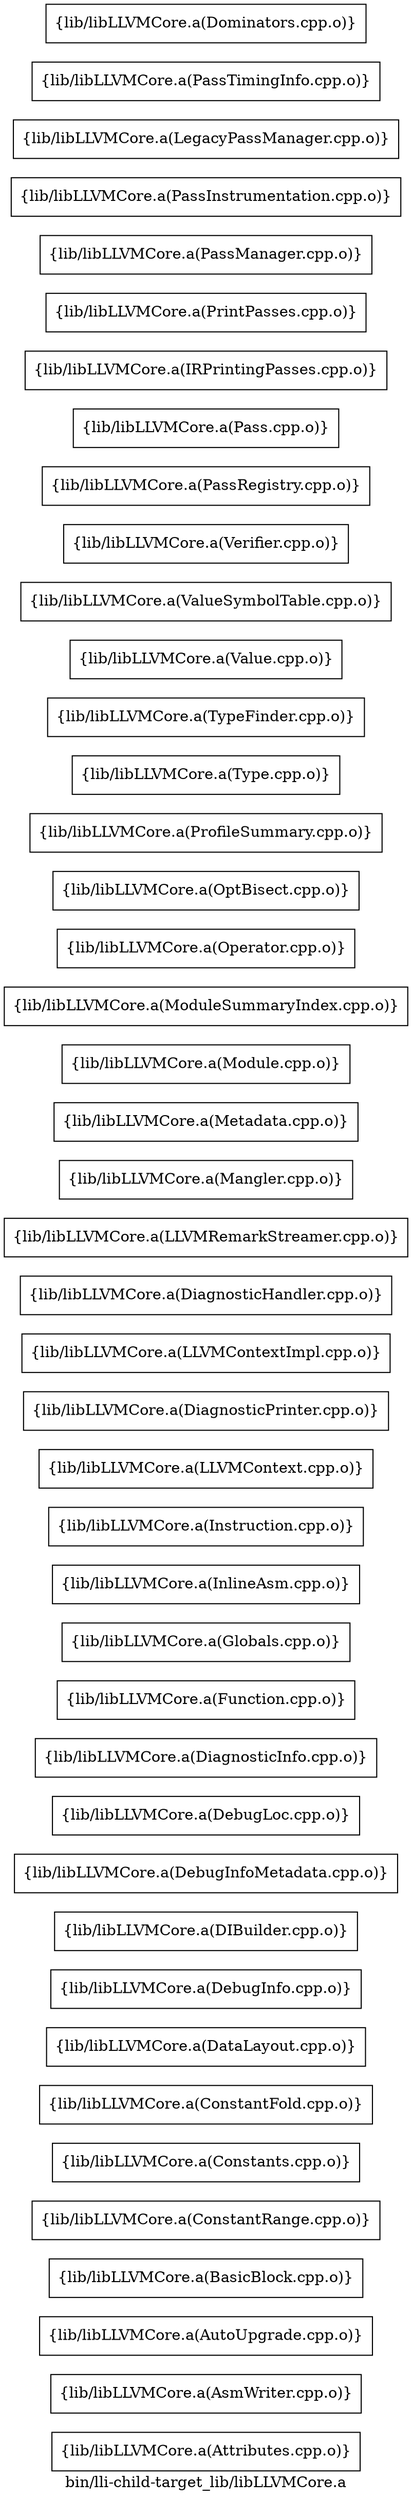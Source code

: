digraph "bin/lli-child-target_lib/libLLVMCore.a" {
	label="bin/lli-child-target_lib/libLLVMCore.a";
	rankdir=LR;

	Node0x55cba6edba18 [shape=record,shape=box,group=0,label="{lib/libLLVMCore.a(Attributes.cpp.o)}"];
	Node0x55cba6edb6a8 [shape=record,shape=box,group=0,label="{lib/libLLVMCore.a(AsmWriter.cpp.o)}"];
	Node0x55cba6eda7f8 [shape=record,shape=box,group=0,label="{lib/libLLVMCore.a(AutoUpgrade.cpp.o)}"];
	Node0x55cba6eddfe8 [shape=record,shape=box,group=0,label="{lib/libLLVMCore.a(BasicBlock.cpp.o)}"];
	Node0x55cba6edd548 [shape=record,shape=box,group=0,label="{lib/libLLVMCore.a(ConstantRange.cpp.o)}"];
	Node0x55cba6edcc88 [shape=record,shape=box,group=0,label="{lib/libLLVMCore.a(Constants.cpp.o)}"];
	Node0x55cba6edc5a8 [shape=record,shape=box,group=0,label="{lib/libLLVMCore.a(ConstantFold.cpp.o)}"];
	Node0x55cba6edbc48 [shape=record,shape=box,group=0,label="{lib/libLLVMCore.a(DataLayout.cpp.o)}"];
	Node0x55cba6edb6f8 [shape=record,shape=box,group=0,label="{lib/libLLVMCore.a(DebugInfo.cpp.o)}"];
	Node0x55cba6edaf78 [shape=record,shape=box,group=0,label="{lib/libLLVMCore.a(DIBuilder.cpp.o)}"];
	Node0x55cba6eda848 [shape=record,shape=box,group=0,label="{lib/libLLVMCore.a(DebugInfoMetadata.cpp.o)}"];
	Node0x55cba6eda0c8 [shape=record,shape=box,group=0,label="{lib/libLLVMCore.a(DebugLoc.cpp.o)}"];
	Node0x55cba6edc0f8 [shape=record,shape=box,group=0,label="{lib/libLLVMCore.a(DiagnosticInfo.cpp.o)}"];
	Node0x55cba6edc5f8 [shape=record,shape=box,group=0,label="{lib/libLLVMCore.a(Function.cpp.o)}"];
	Node0x55cba6ede678 [shape=record,shape=box,group=0,label="{lib/libLLVMCore.a(Globals.cpp.o)}"];
	Node0x55cba6ed5c08 [shape=record,shape=box,group=0,label="{lib/libLLVMCore.a(InlineAsm.cpp.o)}"];
	Node0x55cba6ed54d8 [shape=record,shape=box,group=0,label="{lib/libLLVMCore.a(Instruction.cpp.o)}"];
	Node0x55cba6edc9b8 [shape=record,shape=box,group=0,label="{lib/libLLVMCore.a(LLVMContext.cpp.o)}"];
	Node0x55cba6edc198 [shape=record,shape=box,group=0,label="{lib/libLLVMCore.a(DiagnosticPrinter.cpp.o)}"];
	Node0x55cba6edbb58 [shape=record,shape=box,group=0,label="{lib/libLLVMCore.a(LLVMContextImpl.cpp.o)}"];
	Node0x55cba6edb3d8 [shape=record,shape=box,group=0,label="{lib/libLLVMCore.a(DiagnosticHandler.cpp.o)}"];
	Node0x55cba6edade8 [shape=record,shape=box,group=0,label="{lib/libLLVMCore.a(LLVMRemarkStreamer.cpp.o)}"];
	Node0x55cba6ed9a88 [shape=record,shape=box,group=0,label="{lib/libLLVMCore.a(Mangler.cpp.o)}"];
	Node0x55cba6eda1b8 [shape=record,shape=box,group=0,label="{lib/libLLVMCore.a(Metadata.cpp.o)}"];
	Node0x55cba6eda938 [shape=record,shape=box,group=0,label="{lib/libLLVMCore.a(Module.cpp.o)}"];
	Node0x55cba6eda2a8 [shape=record,shape=box,group=0,label="{lib/libLLVMCore.a(ModuleSummaryIndex.cpp.o)}"];
	Node0x55cba6edad98 [shape=record,shape=box,group=0,label="{lib/libLLVMCore.a(Operator.cpp.o)}"];
	Node0x55cba6edb4c8 [shape=record,shape=box,group=0,label="{lib/libLLVMCore.a(OptBisect.cpp.o)}"];
	Node0x55cba6edbce8 [shape=record,shape=box,group=0,label="{lib/libLLVMCore.a(ProfileSummary.cpp.o)}"];
	Node0x55cba6edc508 [shape=record,shape=box,group=0,label="{lib/libLLVMCore.a(Type.cpp.o)}"];
	Node0x55cba6edca08 [shape=record,shape=box,group=0,label="{lib/libLLVMCore.a(TypeFinder.cpp.o)}"];
	Node0x55cba6ed5578 [shape=record,shape=box,group=0,label="{lib/libLLVMCore.a(Value.cpp.o)}"];
	Node0x55cba6ed4ad8 [shape=record,shape=box,group=0,label="{lib/libLLVMCore.a(ValueSymbolTable.cpp.o)}"];
	Node0x55cba6ed5898 [shape=record,shape=box,group=0,label="{lib/libLLVMCore.a(Verifier.cpp.o)}"];
	Node0x55cba6ed8a48 [shape=record,shape=box,group=0,label="{lib/libLLVMCore.a(PassRegistry.cpp.o)}"];
	Node0x55cba6ed98a8 [shape=record,shape=box,group=0,label="{lib/libLLVMCore.a(Pass.cpp.o)}"];
	Node0x55cba6ed9178 [shape=record,shape=box,group=0,label="{lib/libLLVMCore.a(IRPrintingPasses.cpp.o)}"];
	Node0x55cba6ed75f8 [shape=record,shape=box,group=0,label="{lib/libLLVMCore.a(PrintPasses.cpp.o)}"];
	Node0x55cba6ed8278 [shape=record,shape=box,group=0,label="{lib/libLLVMCore.a(PassManager.cpp.o)}"];
	Node0x55cba6ed7b48 [shape=record,shape=box,group=0,label="{lib/libLLVMCore.a(PassInstrumentation.cpp.o)}"];
	Node0x55cba6edbab8 [shape=record,shape=box,group=0,label="{lib/libLLVMCore.a(LegacyPassManager.cpp.o)}"];
	Node0x55cba6ed8ae8 [shape=record,shape=box,group=0,label="{lib/libLLVMCore.a(PassTimingInfo.cpp.o)}"];
	Node0x55cba6ed8818 [shape=record,shape=box,group=0,label="{lib/libLLVMCore.a(Dominators.cpp.o)}"];
}
